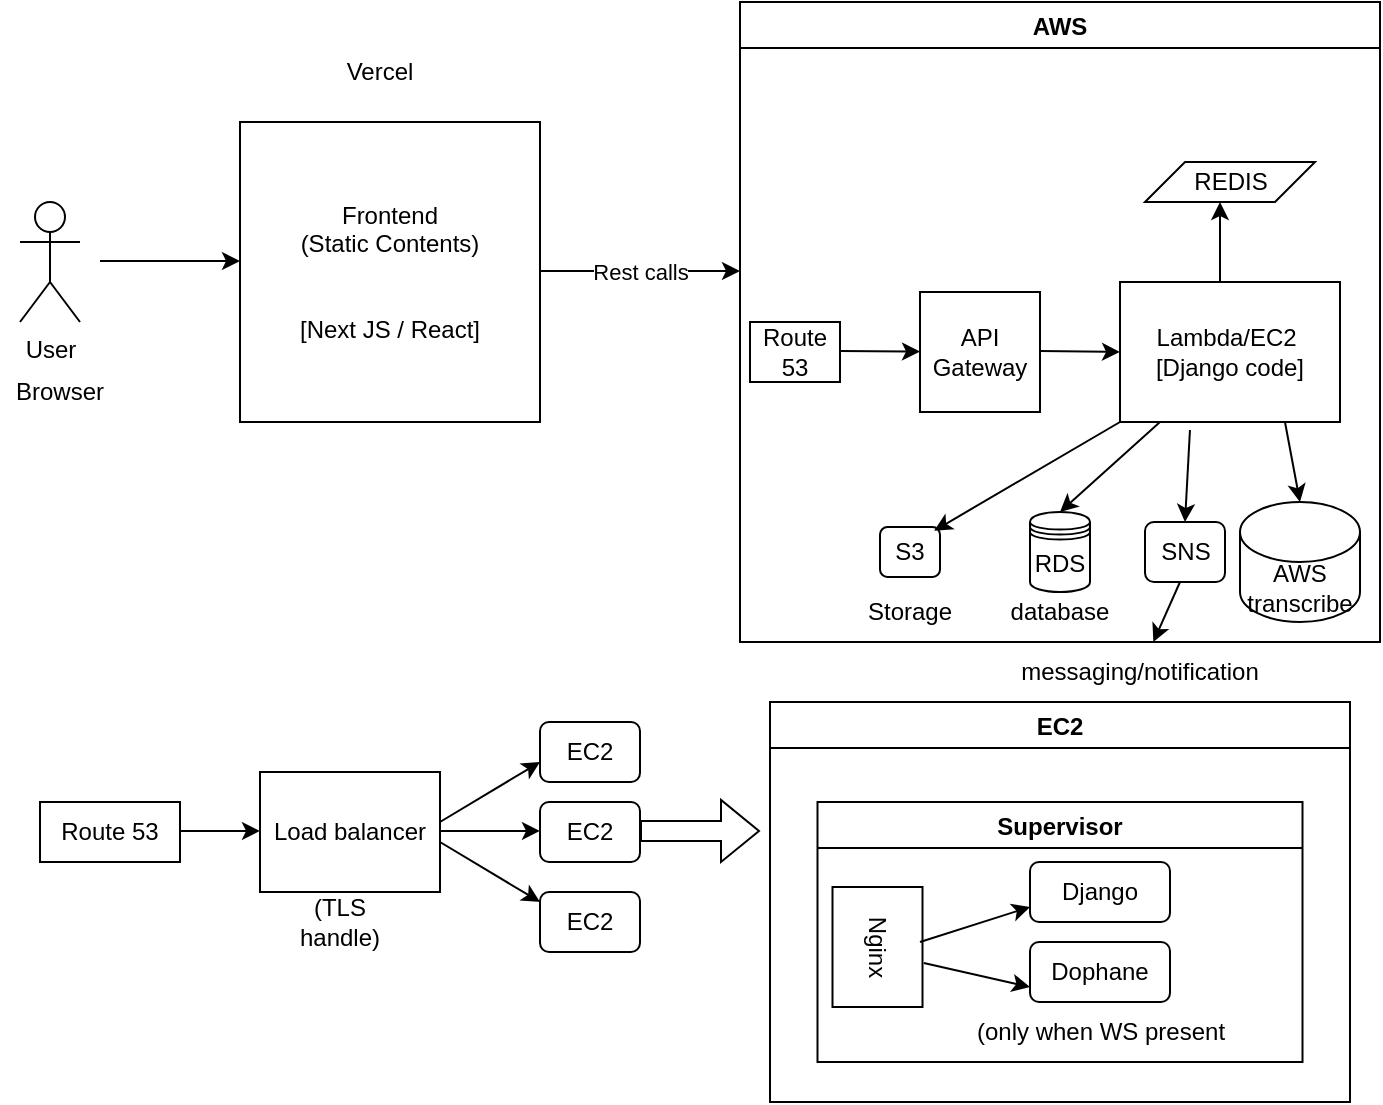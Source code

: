 <mxfile version="20.2.3" type="github">
  <diagram id="C8Z_L6T-wn7IVs20T2Ki" name="Page-1">
    <mxGraphModel dx="996" dy="680" grid="1" gridSize="10" guides="1" tooltips="1" connect="1" arrows="1" fold="1" page="1" pageScale="1" pageWidth="850" pageHeight="1100" math="0" shadow="0">
      <root>
        <mxCell id="0" />
        <mxCell id="1" parent="0" />
        <mxCell id="KFUXzflfJGB-upfnC038-1" value="User&lt;br&gt;" style="shape=umlActor;verticalLabelPosition=bottom;verticalAlign=top;html=1;outlineConnect=0;" vertex="1" parent="1">
          <mxGeometry x="30" y="250" width="30" height="60" as="geometry" />
        </mxCell>
        <mxCell id="KFUXzflfJGB-upfnC038-4" value="" style="endArrow=classic;html=1;rounded=0;" edge="1" parent="1">
          <mxGeometry width="50" height="50" relative="1" as="geometry">
            <mxPoint x="70" y="279.5" as="sourcePoint" />
            <mxPoint x="140" y="279.5" as="targetPoint" />
          </mxGeometry>
        </mxCell>
        <mxCell id="KFUXzflfJGB-upfnC038-5" value="Browser" style="text;html=1;strokeColor=none;fillColor=none;align=center;verticalAlign=middle;whiteSpace=wrap;rounded=0;" vertex="1" parent="1">
          <mxGeometry x="20" y="330" width="60" height="30" as="geometry" />
        </mxCell>
        <mxCell id="KFUXzflfJGB-upfnC038-6" value="Frontend&lt;br&gt;(Static Contents)&lt;br&gt;&lt;br&gt;&lt;br&gt;[Next JS / React]&lt;br&gt;" style="whiteSpace=wrap;html=1;aspect=fixed;" vertex="1" parent="1">
          <mxGeometry x="140" y="210" width="150" height="150" as="geometry" />
        </mxCell>
        <mxCell id="KFUXzflfJGB-upfnC038-7" value="Vercel" style="text;html=1;strokeColor=none;fillColor=none;align=center;verticalAlign=middle;whiteSpace=wrap;rounded=0;" vertex="1" parent="1">
          <mxGeometry x="180" y="170" width="60" height="30" as="geometry" />
        </mxCell>
        <mxCell id="KFUXzflfJGB-upfnC038-8" value="" style="endArrow=classic;html=1;rounded=0;" edge="1" parent="1">
          <mxGeometry relative="1" as="geometry">
            <mxPoint x="290" y="284.5" as="sourcePoint" />
            <mxPoint x="390" y="284.5" as="targetPoint" />
          </mxGeometry>
        </mxCell>
        <mxCell id="KFUXzflfJGB-upfnC038-9" value="Rest calls" style="edgeLabel;resizable=0;html=1;align=center;verticalAlign=middle;" connectable="0" vertex="1" parent="KFUXzflfJGB-upfnC038-8">
          <mxGeometry relative="1" as="geometry" />
        </mxCell>
        <mxCell id="KFUXzflfJGB-upfnC038-10" value="AWS" style="swimlane;" vertex="1" parent="1">
          <mxGeometry x="390" y="150" width="320" height="320" as="geometry" />
        </mxCell>
        <mxCell id="KFUXzflfJGB-upfnC038-11" value="Route 53" style="rounded=0;whiteSpace=wrap;html=1;" vertex="1" parent="KFUXzflfJGB-upfnC038-10">
          <mxGeometry x="5" y="160" width="45" height="30" as="geometry" />
        </mxCell>
        <mxCell id="KFUXzflfJGB-upfnC038-12" value="" style="endArrow=classic;html=1;rounded=0;" edge="1" parent="KFUXzflfJGB-upfnC038-10" target="KFUXzflfJGB-upfnC038-13">
          <mxGeometry width="50" height="50" relative="1" as="geometry">
            <mxPoint x="50" y="174.5" as="sourcePoint" />
            <mxPoint x="80" y="175" as="targetPoint" />
          </mxGeometry>
        </mxCell>
        <mxCell id="KFUXzflfJGB-upfnC038-13" value="API Gateway" style="rounded=0;whiteSpace=wrap;html=1;" vertex="1" parent="KFUXzflfJGB-upfnC038-10">
          <mxGeometry x="90" y="145" width="60" height="60" as="geometry" />
        </mxCell>
        <mxCell id="KFUXzflfJGB-upfnC038-14" value="" style="endArrow=classic;html=1;rounded=0;" edge="1" parent="KFUXzflfJGB-upfnC038-10">
          <mxGeometry width="50" height="50" relative="1" as="geometry">
            <mxPoint x="150" y="174.5" as="sourcePoint" />
            <mxPoint x="190" y="175" as="targetPoint" />
          </mxGeometry>
        </mxCell>
        <mxCell id="KFUXzflfJGB-upfnC038-15" value="Lambda/EC2&amp;nbsp;&lt;br&gt;[Django code]" style="rounded=0;whiteSpace=wrap;html=1;" vertex="1" parent="KFUXzflfJGB-upfnC038-10">
          <mxGeometry x="190" y="140" width="110" height="70" as="geometry" />
        </mxCell>
        <mxCell id="KFUXzflfJGB-upfnC038-16" value="" style="endArrow=classic;html=1;rounded=0;" edge="1" parent="KFUXzflfJGB-upfnC038-10">
          <mxGeometry width="50" height="50" relative="1" as="geometry">
            <mxPoint x="240" y="140" as="sourcePoint" />
            <mxPoint x="240" y="100" as="targetPoint" />
          </mxGeometry>
        </mxCell>
        <mxCell id="KFUXzflfJGB-upfnC038-17" value="AWS transcribe" style="shape=cylinder3;whiteSpace=wrap;html=1;boundedLbl=1;backgroundOutline=1;size=15;" vertex="1" parent="KFUXzflfJGB-upfnC038-10">
          <mxGeometry x="250" y="250" width="60" height="60" as="geometry" />
        </mxCell>
        <mxCell id="KFUXzflfJGB-upfnC038-18" value="REDIS" style="shape=parallelogram;perimeter=parallelogramPerimeter;whiteSpace=wrap;html=1;fixedSize=1;" vertex="1" parent="KFUXzflfJGB-upfnC038-10">
          <mxGeometry x="202.5" y="80" width="85" height="20" as="geometry" />
        </mxCell>
        <mxCell id="KFUXzflfJGB-upfnC038-20" value="" style="endArrow=classic;html=1;rounded=0;entryX=0.5;entryY=0;entryDx=0;entryDy=0;entryPerimeter=0;exitX=0.75;exitY=1;exitDx=0;exitDy=0;" edge="1" parent="KFUXzflfJGB-upfnC038-10" source="KFUXzflfJGB-upfnC038-15" target="KFUXzflfJGB-upfnC038-17">
          <mxGeometry width="50" height="50" relative="1" as="geometry">
            <mxPoint x="210" y="210" as="sourcePoint" />
            <mxPoint x="210" y="270" as="targetPoint" />
          </mxGeometry>
        </mxCell>
        <mxCell id="KFUXzflfJGB-upfnC038-21" value="S3" style="rounded=1;whiteSpace=wrap;html=1;" vertex="1" parent="KFUXzflfJGB-upfnC038-10">
          <mxGeometry x="70" y="262.5" width="30" height="25" as="geometry" />
        </mxCell>
        <mxCell id="KFUXzflfJGB-upfnC038-22" value="" style="endArrow=classic;html=1;rounded=0;entryX=0.855;entryY=0;entryDx=0;entryDy=4.35;entryPerimeter=0;exitX=0;exitY=1;exitDx=0;exitDy=0;" edge="1" parent="KFUXzflfJGB-upfnC038-10" source="KFUXzflfJGB-upfnC038-15">
          <mxGeometry width="50" height="50" relative="1" as="geometry">
            <mxPoint x="142.9" y="220" as="sourcePoint" />
            <mxPoint x="97.1" y="264.35" as="targetPoint" />
          </mxGeometry>
        </mxCell>
        <mxCell id="KFUXzflfJGB-upfnC038-23" value="SNS" style="rounded=1;whiteSpace=wrap;html=1;" vertex="1" parent="KFUXzflfJGB-upfnC038-10">
          <mxGeometry x="202.5" y="260" width="40" height="30" as="geometry" />
        </mxCell>
        <mxCell id="KFUXzflfJGB-upfnC038-24" value="" style="endArrow=classic;html=1;rounded=0;entryX=0.5;entryY=0;entryDx=0;entryDy=0;exitX=0.318;exitY=1.057;exitDx=0;exitDy=0;exitPerimeter=0;" edge="1" parent="KFUXzflfJGB-upfnC038-10" source="KFUXzflfJGB-upfnC038-15" target="KFUXzflfJGB-upfnC038-23">
          <mxGeometry width="50" height="50" relative="1" as="geometry">
            <mxPoint x="223" y="220" as="sourcePoint" />
            <mxPoint x="174.2" y="264.35" as="targetPoint" />
          </mxGeometry>
        </mxCell>
        <mxCell id="KFUXzflfJGB-upfnC038-25" value="RDS" style="shape=datastore;whiteSpace=wrap;html=1;" vertex="1" parent="KFUXzflfJGB-upfnC038-10">
          <mxGeometry x="145" y="255" width="30" height="40" as="geometry" />
        </mxCell>
        <mxCell id="KFUXzflfJGB-upfnC038-27" value="" style="endArrow=classic;html=1;rounded=0;entryX=0.5;entryY=0;entryDx=0;entryDy=0;" edge="1" parent="KFUXzflfJGB-upfnC038-10" target="KFUXzflfJGB-upfnC038-25">
          <mxGeometry width="50" height="50" relative="1" as="geometry">
            <mxPoint x="210" y="210" as="sourcePoint" />
            <mxPoint x="160" y="250" as="targetPoint" />
          </mxGeometry>
        </mxCell>
        <mxCell id="KFUXzflfJGB-upfnC038-29" value="Storage" style="text;html=1;strokeColor=none;fillColor=none;align=center;verticalAlign=middle;whiteSpace=wrap;rounded=0;" vertex="1" parent="KFUXzflfJGB-upfnC038-10">
          <mxGeometry x="55" y="290" width="60" height="30" as="geometry" />
        </mxCell>
        <mxCell id="KFUXzflfJGB-upfnC038-30" value="database" style="text;html=1;strokeColor=none;fillColor=none;align=center;verticalAlign=middle;whiteSpace=wrap;rounded=0;" vertex="1" parent="KFUXzflfJGB-upfnC038-10">
          <mxGeometry x="130" y="290" width="60" height="30" as="geometry" />
        </mxCell>
        <mxCell id="KFUXzflfJGB-upfnC038-32" value="" style="endArrow=classic;html=1;rounded=0;" edge="1" parent="KFUXzflfJGB-upfnC038-10" target="KFUXzflfJGB-upfnC038-31">
          <mxGeometry width="50" height="50" relative="1" as="geometry">
            <mxPoint x="220" y="290" as="sourcePoint" />
            <mxPoint x="210" y="350" as="targetPoint" />
          </mxGeometry>
        </mxCell>
        <mxCell id="KFUXzflfJGB-upfnC038-31" value="messaging/notification" style="text;html=1;strokeColor=none;fillColor=none;align=center;verticalAlign=middle;whiteSpace=wrap;rounded=0;" vertex="1" parent="1">
          <mxGeometry x="560" y="470" width="60" height="30" as="geometry" />
        </mxCell>
        <mxCell id="KFUXzflfJGB-upfnC038-33" value="Route 53" style="rounded=0;whiteSpace=wrap;html=1;" vertex="1" parent="1">
          <mxGeometry x="40" y="550" width="70" height="30" as="geometry" />
        </mxCell>
        <mxCell id="KFUXzflfJGB-upfnC038-34" value="" style="endArrow=classic;html=1;rounded=0;" edge="1" parent="1">
          <mxGeometry width="50" height="50" relative="1" as="geometry">
            <mxPoint x="240" y="564.47" as="sourcePoint" />
            <mxPoint x="290" y="564.47" as="targetPoint" />
          </mxGeometry>
        </mxCell>
        <mxCell id="KFUXzflfJGB-upfnC038-35" value="" style="endArrow=classic;html=1;rounded=0;" edge="1" parent="1">
          <mxGeometry width="50" height="50" relative="1" as="geometry">
            <mxPoint x="110" y="564.47" as="sourcePoint" />
            <mxPoint x="150" y="564.47" as="targetPoint" />
          </mxGeometry>
        </mxCell>
        <mxCell id="KFUXzflfJGB-upfnC038-36" value="Load balancer" style="rounded=0;whiteSpace=wrap;html=1;" vertex="1" parent="1">
          <mxGeometry x="150" y="535" width="90" height="60" as="geometry" />
        </mxCell>
        <mxCell id="KFUXzflfJGB-upfnC038-37" value="(TLS handle)" style="text;html=1;strokeColor=none;fillColor=none;align=center;verticalAlign=middle;whiteSpace=wrap;rounded=0;" vertex="1" parent="1">
          <mxGeometry x="160" y="595" width="60" height="30" as="geometry" />
        </mxCell>
        <mxCell id="KFUXzflfJGB-upfnC038-38" value="" style="endArrow=classic;html=1;rounded=0;" edge="1" parent="1">
          <mxGeometry width="50" height="50" relative="1" as="geometry">
            <mxPoint x="240" y="560" as="sourcePoint" />
            <mxPoint x="290" y="530" as="targetPoint" />
          </mxGeometry>
        </mxCell>
        <mxCell id="KFUXzflfJGB-upfnC038-40" value="" style="endArrow=classic;html=1;rounded=0;" edge="1" parent="1">
          <mxGeometry width="50" height="50" relative="1" as="geometry">
            <mxPoint x="240" y="570" as="sourcePoint" />
            <mxPoint x="290" y="600" as="targetPoint" />
          </mxGeometry>
        </mxCell>
        <mxCell id="KFUXzflfJGB-upfnC038-41" value="EC2" style="rounded=1;whiteSpace=wrap;html=1;" vertex="1" parent="1">
          <mxGeometry x="290" y="510" width="50" height="30" as="geometry" />
        </mxCell>
        <mxCell id="KFUXzflfJGB-upfnC038-42" value="EC2" style="rounded=1;whiteSpace=wrap;html=1;" vertex="1" parent="1">
          <mxGeometry x="290" y="550" width="50" height="30" as="geometry" />
        </mxCell>
        <mxCell id="KFUXzflfJGB-upfnC038-43" value="EC2" style="rounded=1;whiteSpace=wrap;html=1;" vertex="1" parent="1">
          <mxGeometry x="290" y="595" width="50" height="30" as="geometry" />
        </mxCell>
        <mxCell id="KFUXzflfJGB-upfnC038-44" value="" style="shape=flexArrow;endArrow=classic;html=1;rounded=0;" edge="1" parent="1">
          <mxGeometry width="50" height="50" relative="1" as="geometry">
            <mxPoint x="340" y="564.47" as="sourcePoint" />
            <mxPoint x="400" y="564.47" as="targetPoint" />
          </mxGeometry>
        </mxCell>
        <mxCell id="KFUXzflfJGB-upfnC038-45" value="EC2" style="swimlane;" vertex="1" parent="1">
          <mxGeometry x="405" y="500" width="290" height="200" as="geometry" />
        </mxCell>
        <mxCell id="KFUXzflfJGB-upfnC038-47" value="Supervisor" style="swimlane;" vertex="1" parent="KFUXzflfJGB-upfnC038-45">
          <mxGeometry x="23.75" y="50" width="242.5" height="130" as="geometry" />
        </mxCell>
        <mxCell id="KFUXzflfJGB-upfnC038-48" value="Nginx" style="rounded=0;whiteSpace=wrap;html=1;rotation=90;" vertex="1" parent="KFUXzflfJGB-upfnC038-47">
          <mxGeometry y="50" width="60" height="45" as="geometry" />
        </mxCell>
        <mxCell id="KFUXzflfJGB-upfnC038-49" value="Django" style="rounded=1;whiteSpace=wrap;html=1;" vertex="1" parent="KFUXzflfJGB-upfnC038-47">
          <mxGeometry x="106.25" y="30" width="70" height="30" as="geometry" />
        </mxCell>
        <mxCell id="KFUXzflfJGB-upfnC038-50" value="Dophane" style="rounded=1;whiteSpace=wrap;html=1;" vertex="1" parent="KFUXzflfJGB-upfnC038-47">
          <mxGeometry x="106.25" y="70" width="70" height="30" as="geometry" />
        </mxCell>
        <mxCell id="KFUXzflfJGB-upfnC038-51" value="" style="endArrow=classic;html=1;rounded=0;entryX=0;entryY=0.75;entryDx=0;entryDy=0;" edge="1" parent="KFUXzflfJGB-upfnC038-47" target="KFUXzflfJGB-upfnC038-49">
          <mxGeometry width="50" height="50" relative="1" as="geometry">
            <mxPoint x="51.25" y="70" as="sourcePoint" />
            <mxPoint x="101.25" y="50" as="targetPoint" />
          </mxGeometry>
        </mxCell>
        <mxCell id="KFUXzflfJGB-upfnC038-52" value="(only when WS present" style="text;html=1;strokeColor=none;fillColor=none;align=center;verticalAlign=middle;whiteSpace=wrap;rounded=0;" vertex="1" parent="KFUXzflfJGB-upfnC038-47">
          <mxGeometry x="70.94" y="100" width="140.62" height="30" as="geometry" />
        </mxCell>
        <mxCell id="KFUXzflfJGB-upfnC038-53" value="" style="endArrow=classic;html=1;rounded=0;entryX=0;entryY=0.75;entryDx=0;entryDy=0;exitX=0.634;exitY=-0.014;exitDx=0;exitDy=0;exitPerimeter=0;" edge="1" parent="KFUXzflfJGB-upfnC038-47" source="KFUXzflfJGB-upfnC038-48" target="KFUXzflfJGB-upfnC038-50">
          <mxGeometry width="50" height="50" relative="1" as="geometry">
            <mxPoint x="61.25" y="80" as="sourcePoint" />
            <mxPoint x="111.25" y="60" as="targetPoint" />
          </mxGeometry>
        </mxCell>
      </root>
    </mxGraphModel>
  </diagram>
</mxfile>
